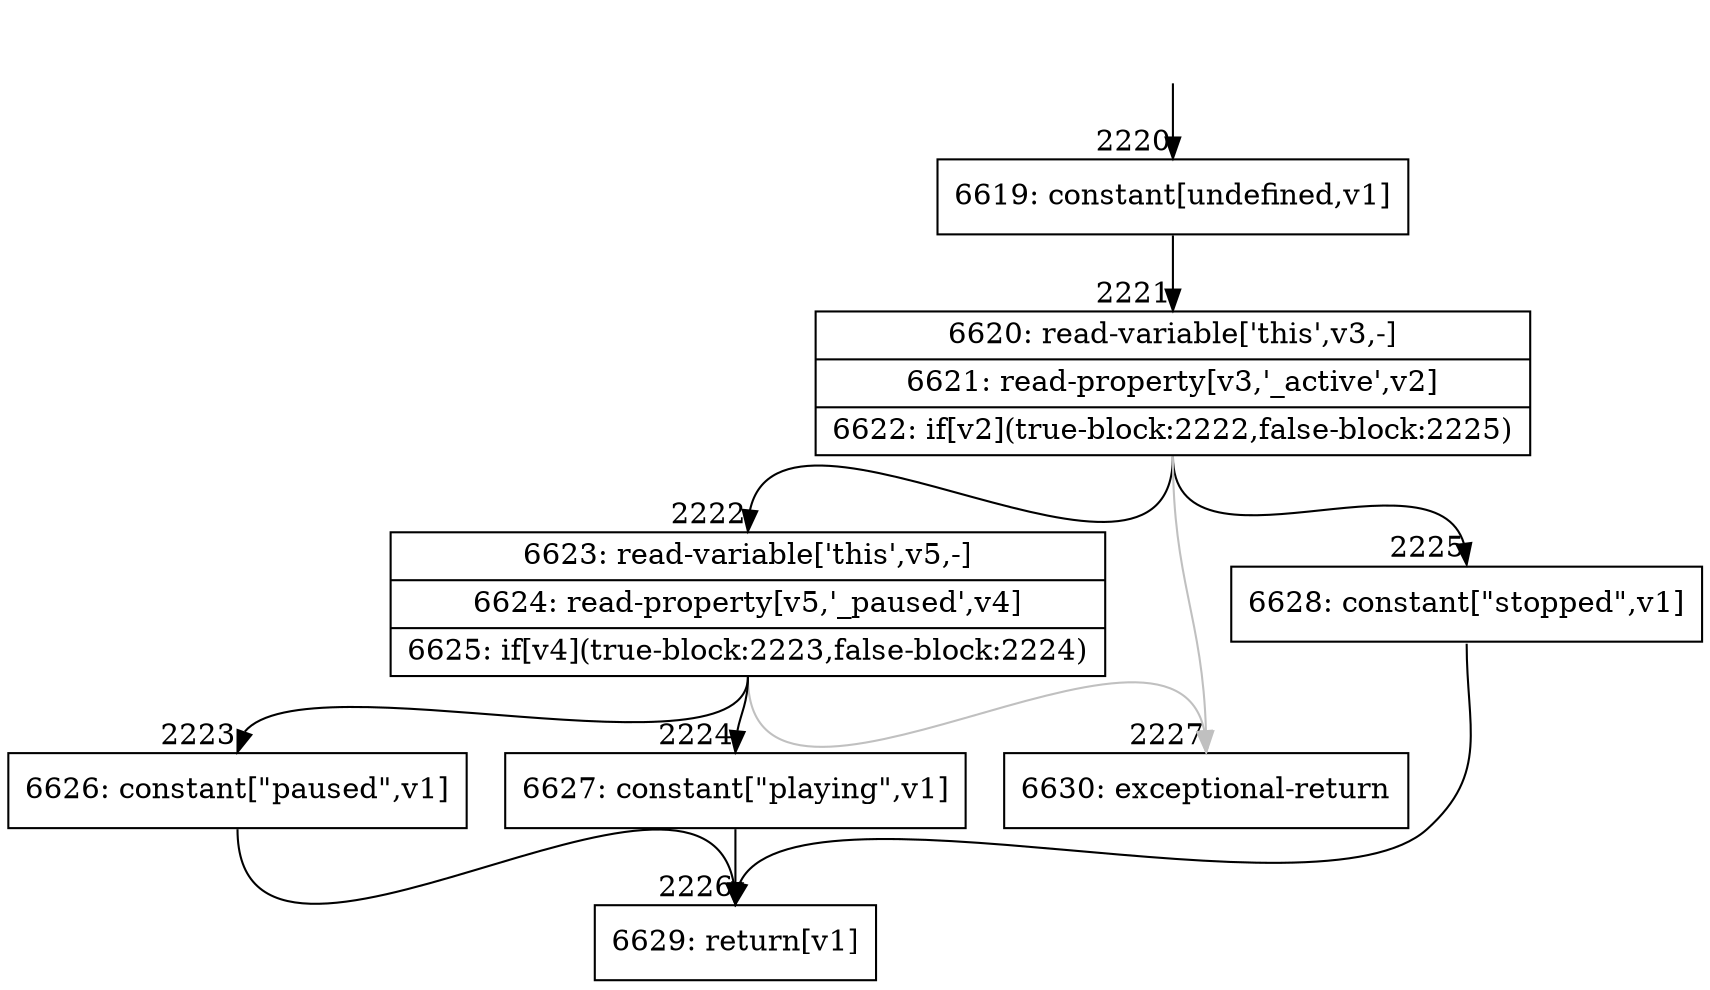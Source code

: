 digraph {
rankdir="TD"
BB_entry128[shape=none,label=""];
BB_entry128 -> BB2220 [tailport=s, headport=n, headlabel="    2220"]
BB2220 [shape=record label="{6619: constant[undefined,v1]}" ] 
BB2220 -> BB2221 [tailport=s, headport=n, headlabel="      2221"]
BB2221 [shape=record label="{6620: read-variable['this',v3,-]|6621: read-property[v3,'_active',v2]|6622: if[v2](true-block:2222,false-block:2225)}" ] 
BB2221 -> BB2222 [tailport=s, headport=n, headlabel="      2222"]
BB2221 -> BB2225 [tailport=s, headport=n, headlabel="      2225"]
BB2221 -> BB2227 [tailport=s, headport=n, color=gray, headlabel="      2227"]
BB2222 [shape=record label="{6623: read-variable['this',v5,-]|6624: read-property[v5,'_paused',v4]|6625: if[v4](true-block:2223,false-block:2224)}" ] 
BB2222 -> BB2223 [tailport=s, headport=n, headlabel="      2223"]
BB2222 -> BB2224 [tailport=s, headport=n, headlabel="      2224"]
BB2222 -> BB2227 [tailport=s, headport=n, color=gray]
BB2223 [shape=record label="{6626: constant[\"paused\",v1]}" ] 
BB2223 -> BB2226 [tailport=s, headport=n, headlabel="      2226"]
BB2224 [shape=record label="{6627: constant[\"playing\",v1]}" ] 
BB2224 -> BB2226 [tailport=s, headport=n]
BB2225 [shape=record label="{6628: constant[\"stopped\",v1]}" ] 
BB2225 -> BB2226 [tailport=s, headport=n]
BB2226 [shape=record label="{6629: return[v1]}" ] 
BB2227 [shape=record label="{6630: exceptional-return}" ] 
//#$~ 2310
}
